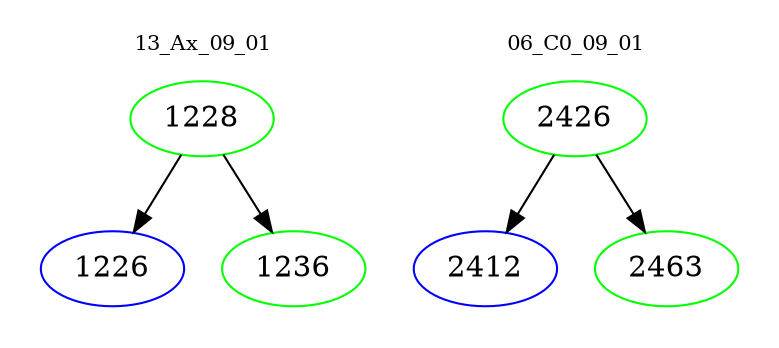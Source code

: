 digraph{
subgraph cluster_0 {
color = white
label = "13_Ax_09_01";
fontsize=10;
T0_1228 [label="1228", color="green"]
T0_1228 -> T0_1226 [color="black"]
T0_1226 [label="1226", color="blue"]
T0_1228 -> T0_1236 [color="black"]
T0_1236 [label="1236", color="green"]
}
subgraph cluster_1 {
color = white
label = "06_C0_09_01";
fontsize=10;
T1_2426 [label="2426", color="green"]
T1_2426 -> T1_2412 [color="black"]
T1_2412 [label="2412", color="blue"]
T1_2426 -> T1_2463 [color="black"]
T1_2463 [label="2463", color="green"]
}
}
